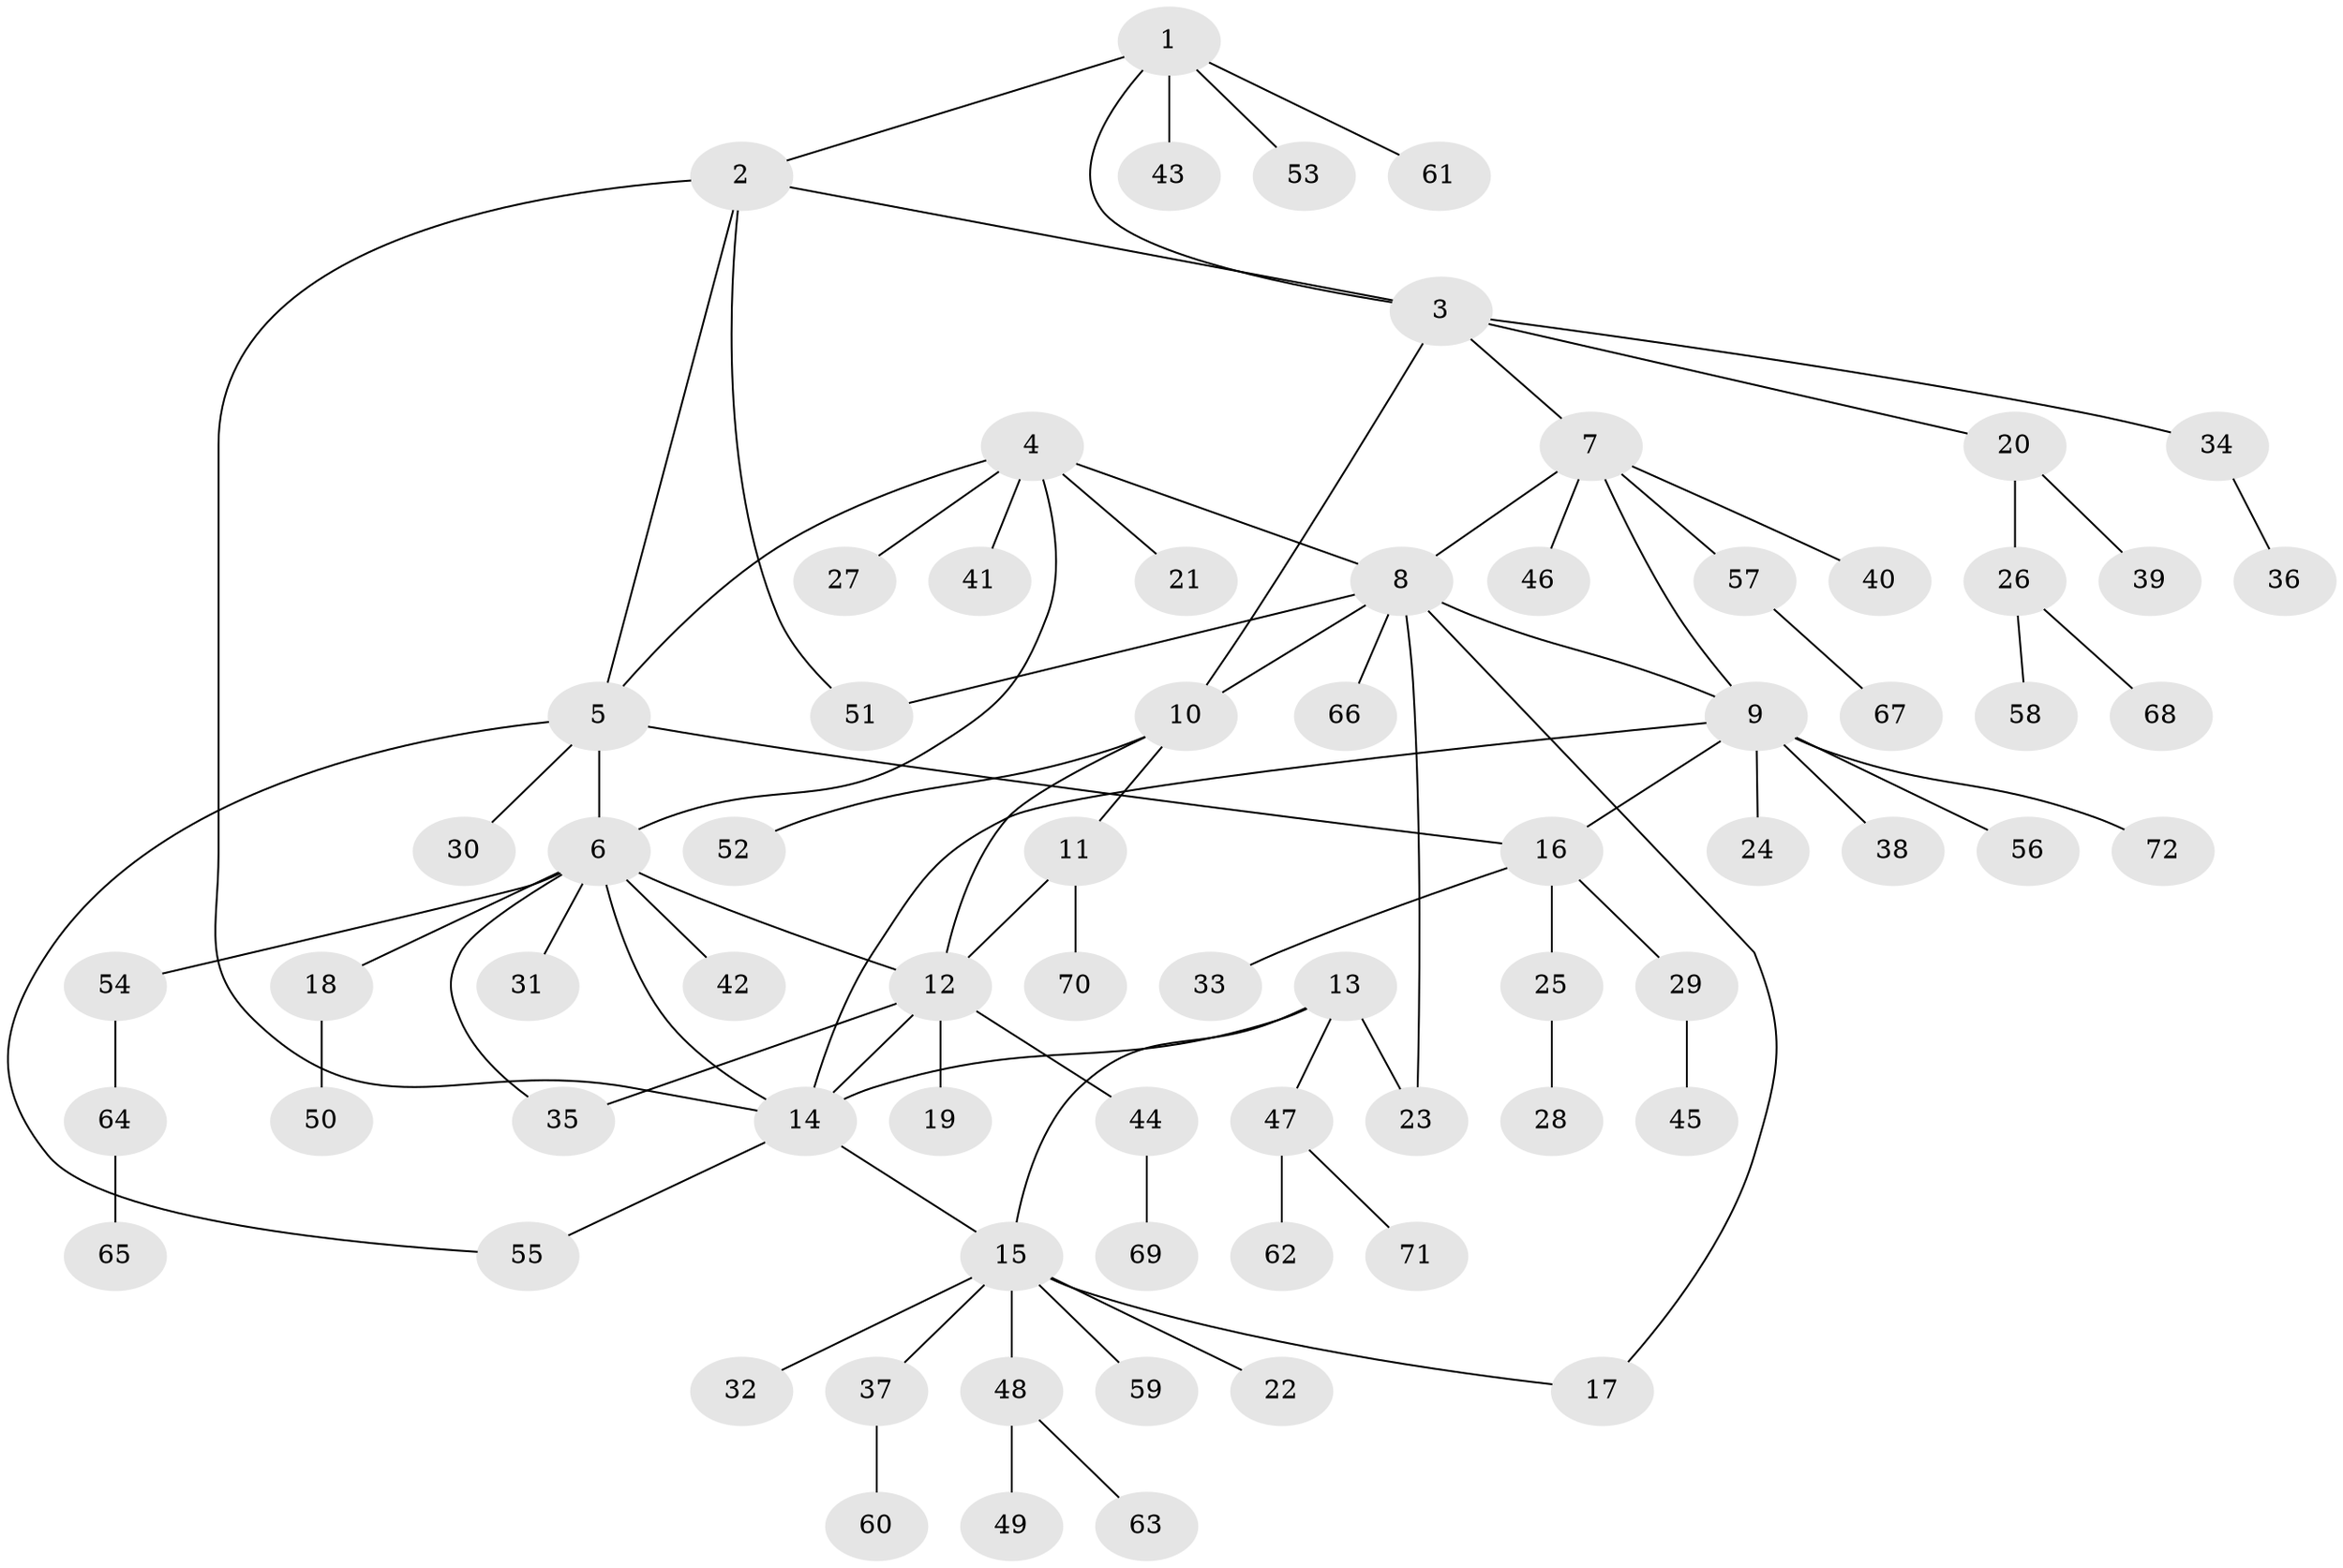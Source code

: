 // Generated by graph-tools (version 1.1) at 2025/37/03/09/25 02:37:34]
// undirected, 72 vertices, 88 edges
graph export_dot {
graph [start="1"]
  node [color=gray90,style=filled];
  1;
  2;
  3;
  4;
  5;
  6;
  7;
  8;
  9;
  10;
  11;
  12;
  13;
  14;
  15;
  16;
  17;
  18;
  19;
  20;
  21;
  22;
  23;
  24;
  25;
  26;
  27;
  28;
  29;
  30;
  31;
  32;
  33;
  34;
  35;
  36;
  37;
  38;
  39;
  40;
  41;
  42;
  43;
  44;
  45;
  46;
  47;
  48;
  49;
  50;
  51;
  52;
  53;
  54;
  55;
  56;
  57;
  58;
  59;
  60;
  61;
  62;
  63;
  64;
  65;
  66;
  67;
  68;
  69;
  70;
  71;
  72;
  1 -- 2;
  1 -- 3;
  1 -- 43;
  1 -- 53;
  1 -- 61;
  2 -- 3;
  2 -- 5;
  2 -- 14;
  2 -- 51;
  3 -- 7;
  3 -- 10;
  3 -- 20;
  3 -- 34;
  4 -- 5;
  4 -- 6;
  4 -- 8;
  4 -- 21;
  4 -- 27;
  4 -- 41;
  5 -- 6;
  5 -- 16;
  5 -- 30;
  5 -- 55;
  6 -- 12;
  6 -- 14;
  6 -- 18;
  6 -- 31;
  6 -- 35;
  6 -- 42;
  6 -- 54;
  7 -- 8;
  7 -- 9;
  7 -- 40;
  7 -- 46;
  7 -- 57;
  8 -- 9;
  8 -- 10;
  8 -- 17;
  8 -- 23;
  8 -- 51;
  8 -- 66;
  9 -- 14;
  9 -- 16;
  9 -- 24;
  9 -- 38;
  9 -- 56;
  9 -- 72;
  10 -- 11;
  10 -- 12;
  10 -- 52;
  11 -- 12;
  11 -- 70;
  12 -- 14;
  12 -- 19;
  12 -- 35;
  12 -- 44;
  13 -- 14;
  13 -- 15;
  13 -- 23;
  13 -- 47;
  14 -- 15;
  14 -- 55;
  15 -- 17;
  15 -- 22;
  15 -- 32;
  15 -- 37;
  15 -- 48;
  15 -- 59;
  16 -- 25;
  16 -- 29;
  16 -- 33;
  18 -- 50;
  20 -- 26;
  20 -- 39;
  25 -- 28;
  26 -- 58;
  26 -- 68;
  29 -- 45;
  34 -- 36;
  37 -- 60;
  44 -- 69;
  47 -- 62;
  47 -- 71;
  48 -- 49;
  48 -- 63;
  54 -- 64;
  57 -- 67;
  64 -- 65;
}
